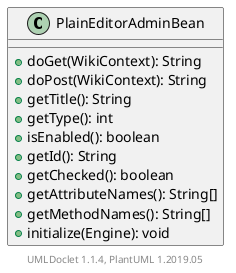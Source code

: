@startuml

    class PlainEditorAdminBean [[PlainEditorAdminBean.html]] {
        +doGet(WikiContext): String
        +doPost(WikiContext): String
        +getTitle(): String
        +getType(): int
        +isEnabled(): boolean
        +getId(): String
        +getChecked(): boolean
        +getAttributeNames(): String[]
        +getMethodNames(): String[]
        +initialize(Engine): void
    }


    center footer UMLDoclet 1.1.4, PlantUML 1.2019.05
@enduml
